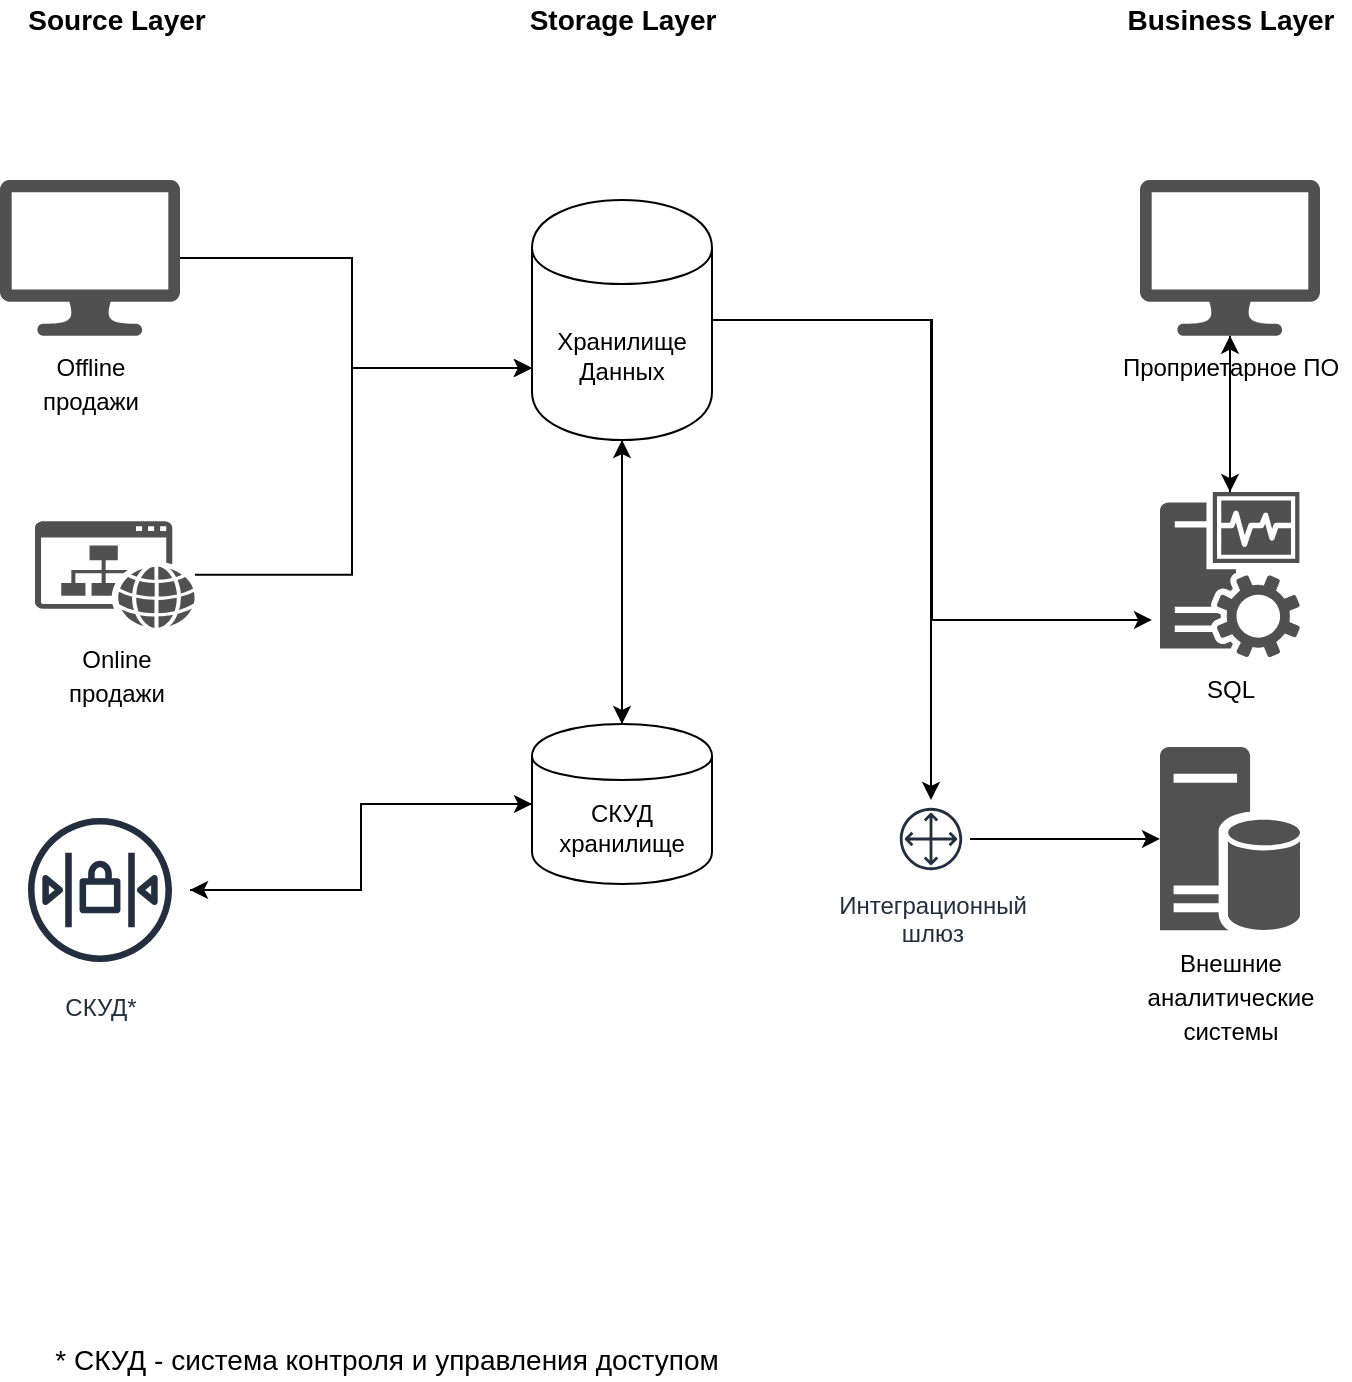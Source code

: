 <mxfile version="13.0.3" type="device"><diagram id="sYi34HLDItSVDibzMi63" name="Page-1"><mxGraphModel dx="1422" dy="822" grid="1" gridSize="10" guides="1" tooltips="1" connect="1" arrows="1" fold="1" page="1" pageScale="1" pageWidth="827" pageHeight="1169" background="#FFFFFF" math="0" shadow="0"><root><mxCell id="0"/><mxCell id="1" parent="0"/><mxCell id="V88Q8idmfSKoNvsYAzvU-1" value="&lt;span style=&quot;font-size: 14px;&quot;&gt;Source Layer&lt;/span&gt;" style="text;html=1;align=center;verticalAlign=middle;resizable=0;points=[];autosize=1;fontStyle=1;fontSize=14;" vertex="1" parent="1"><mxGeometry x="71.5" y="20" width="100" height="20" as="geometry"/></mxCell><mxCell id="V88Q8idmfSKoNvsYAzvU-2" value="Storage Layer" style="text;html=1;align=center;verticalAlign=middle;resizable=0;points=[];autosize=1;fontStyle=1;fontSize=14;" vertex="1" parent="1"><mxGeometry x="320" y="20" width="110" height="20" as="geometry"/></mxCell><mxCell id="V88Q8idmfSKoNvsYAzvU-3" value="Business Layer" style="text;html=1;align=center;verticalAlign=middle;resizable=0;points=[];autosize=1;fontStyle=1;fontSize=14;" vertex="1" parent="1"><mxGeometry x="619" y="20" width="120" height="20" as="geometry"/></mxCell><mxCell id="V88Q8idmfSKoNvsYAzvU-11" style="edgeStyle=orthogonalEdgeStyle;rounded=0;orthogonalLoop=1;jettySize=auto;html=1;entryX=0.5;entryY=0;entryDx=0;entryDy=0;exitX=0.5;exitY=1;exitDx=0;exitDy=0;" edge="1" parent="1" source="V88Q8idmfSKoNvsYAzvU-4" target="V88Q8idmfSKoNvsYAzvU-9"><mxGeometry relative="1" as="geometry"><mxPoint x="370" y="250" as="sourcePoint"/></mxGeometry></mxCell><mxCell id="V88Q8idmfSKoNvsYAzvU-47" style="edgeStyle=orthogonalEdgeStyle;rounded=0;orthogonalLoop=1;jettySize=auto;html=1;fontSize=14;entryX=-0.057;entryY=0.774;entryDx=0;entryDy=0;entryPerimeter=0;" edge="1" parent="1" source="V88Q8idmfSKoNvsYAzvU-4" target="V88Q8idmfSKoNvsYAzvU-33"><mxGeometry relative="1" as="geometry"><mxPoint x="520" y="320" as="targetPoint"/><Array as="points"><mxPoint x="530" y="180"/><mxPoint x="530" y="330"/></Array></mxGeometry></mxCell><mxCell id="V88Q8idmfSKoNvsYAzvU-49" style="edgeStyle=orthogonalEdgeStyle;rounded=0;orthogonalLoop=1;jettySize=auto;html=1;fontSize=14;" edge="1" parent="1" source="V88Q8idmfSKoNvsYAzvU-4" target="V88Q8idmfSKoNvsYAzvU-37"><mxGeometry relative="1" as="geometry"/></mxCell><mxCell id="V88Q8idmfSKoNvsYAzvU-4" value="Хранилище&lt;br&gt;Данных" style="shape=cylinder;whiteSpace=wrap;html=1;boundedLbl=1;backgroundOutline=1;aspect=fixed;" vertex="1" parent="1"><mxGeometry x="330" y="120" width="90" height="120" as="geometry"/></mxCell><mxCell id="V88Q8idmfSKoNvsYAzvU-10" style="edgeStyle=orthogonalEdgeStyle;rounded=0;orthogonalLoop=1;jettySize=auto;html=1;exitX=0.5;exitY=0;exitDx=0;exitDy=0;" edge="1" parent="1" source="V88Q8idmfSKoNvsYAzvU-9" target="V88Q8idmfSKoNvsYAzvU-4"><mxGeometry relative="1" as="geometry"/></mxCell><mxCell id="V88Q8idmfSKoNvsYAzvU-28" style="edgeStyle=orthogonalEdgeStyle;rounded=0;orthogonalLoop=1;jettySize=auto;html=1;fontSize=14;" edge="1" parent="1" source="V88Q8idmfSKoNvsYAzvU-9" target="V88Q8idmfSKoNvsYAzvU-22"><mxGeometry relative="1" as="geometry"/></mxCell><mxCell id="V88Q8idmfSKoNvsYAzvU-9" value="СКУД&lt;br&gt;хранилище" style="shape=cylinder;whiteSpace=wrap;html=1;boundedLbl=1;backgroundOutline=1;" vertex="1" parent="1"><mxGeometry x="330" y="382" width="90" height="80" as="geometry"/></mxCell><mxCell id="V88Q8idmfSKoNvsYAzvU-16" value="* СКУД - система контроля и управления доступом" style="text;html=1;align=center;verticalAlign=middle;resizable=0;points=[];autosize=1;fontSize=14;" vertex="1" parent="1"><mxGeometry x="81.5" y="690" width="350" height="20" as="geometry"/></mxCell><mxCell id="V88Q8idmfSKoNvsYAzvU-45" style="edgeStyle=orthogonalEdgeStyle;rounded=0;orthogonalLoop=1;jettySize=auto;html=1;entryX=0;entryY=0.7;entryDx=0;entryDy=0;fontSize=14;" edge="1" parent="1" source="V88Q8idmfSKoNvsYAzvU-19" target="V88Q8idmfSKoNvsYAzvU-4"><mxGeometry relative="1" as="geometry"><Array as="points"><mxPoint x="240" y="149"/><mxPoint x="240" y="204"/></Array></mxGeometry></mxCell><mxCell id="V88Q8idmfSKoNvsYAzvU-19" value="&lt;span style=&quot;font-size: 12px&quot;&gt;Offline&lt;/span&gt;&lt;br style=&quot;font-size: 12px&quot;&gt;&lt;span style=&quot;font-size: 12px&quot;&gt;продажи&lt;/span&gt;" style="pointerEvents=1;shadow=0;dashed=0;html=1;strokeColor=none;fillColor=#505050;labelPosition=center;verticalLabelPosition=bottom;verticalAlign=top;outlineConnect=0;align=center;shape=mxgraph.office.devices.lcd_monitor;fontSize=14;aspect=fixed;" vertex="1" parent="1"><mxGeometry x="64" y="110" width="90" height="77.87" as="geometry"/></mxCell><mxCell id="V88Q8idmfSKoNvsYAzvU-46" style="edgeStyle=orthogonalEdgeStyle;rounded=0;orthogonalLoop=1;jettySize=auto;html=1;fontSize=14;entryX=0;entryY=0.7;entryDx=0;entryDy=0;" edge="1" parent="1" source="V88Q8idmfSKoNvsYAzvU-21" target="V88Q8idmfSKoNvsYAzvU-4"><mxGeometry relative="1" as="geometry"><mxPoint x="240" y="200" as="targetPoint"/><Array as="points"><mxPoint x="240" y="307"/><mxPoint x="240" y="204"/></Array></mxGeometry></mxCell><mxCell id="V88Q8idmfSKoNvsYAzvU-21" value="&lt;span style=&quot;font-size: 12px&quot;&gt;Online&lt;/span&gt;&lt;br style=&quot;font-size: 12px&quot;&gt;&lt;span style=&quot;font-size: 12px&quot;&gt;продажи&lt;/span&gt;" style="pointerEvents=1;shadow=0;dashed=0;html=1;strokeColor=none;fillColor=#505050;labelPosition=center;verticalLabelPosition=bottom;verticalAlign=top;outlineConnect=0;align=center;shape=mxgraph.office.sites.website;fontSize=14;aspect=fixed;" vertex="1" parent="1"><mxGeometry x="81.5" y="280.67" width="80" height="53.33" as="geometry"/></mxCell><mxCell id="V88Q8idmfSKoNvsYAzvU-27" style="edgeStyle=orthogonalEdgeStyle;rounded=0;orthogonalLoop=1;jettySize=auto;html=1;entryX=0;entryY=0.5;entryDx=0;entryDy=0;fontSize=14;" edge="1" parent="1" source="V88Q8idmfSKoNvsYAzvU-22" target="V88Q8idmfSKoNvsYAzvU-9"><mxGeometry relative="1" as="geometry"/></mxCell><mxCell id="V88Q8idmfSKoNvsYAzvU-22" value="СКУД*" style="outlineConnect=0;fontColor=#232F3E;gradientColor=none;strokeColor=#232F3E;fillColor=#ffffff;dashed=0;verticalLabelPosition=bottom;verticalAlign=top;align=center;html=1;fontSize=12;fontStyle=0;aspect=fixed;shape=mxgraph.aws4.resourceIcon;resIcon=mxgraph.aws4.network_access_control_list;" vertex="1" parent="1"><mxGeometry x="69" y="420" width="90" height="90" as="geometry"/></mxCell><mxCell id="V88Q8idmfSKoNvsYAzvU-52" style="edgeStyle=orthogonalEdgeStyle;rounded=0;orthogonalLoop=1;jettySize=auto;html=1;fontSize=14;" edge="1" parent="1" source="V88Q8idmfSKoNvsYAzvU-31" target="V88Q8idmfSKoNvsYAzvU-33"><mxGeometry relative="1" as="geometry"/></mxCell><mxCell id="V88Q8idmfSKoNvsYAzvU-31" value="&lt;span style=&quot;font-size: 12px&quot;&gt;Проприетарное ПО&lt;/span&gt;" style="pointerEvents=1;shadow=0;dashed=0;html=1;strokeColor=none;fillColor=#505050;labelPosition=center;verticalLabelPosition=bottom;verticalAlign=top;outlineConnect=0;align=center;shape=mxgraph.office.devices.lcd_monitor;fontSize=14;aspect=fixed;" vertex="1" parent="1"><mxGeometry x="634" y="110" width="90" height="77.87" as="geometry"/></mxCell><mxCell id="V88Q8idmfSKoNvsYAzvU-51" style="edgeStyle=orthogonalEdgeStyle;rounded=0;orthogonalLoop=1;jettySize=auto;html=1;fontSize=14;" edge="1" parent="1" source="V88Q8idmfSKoNvsYAzvU-33" target="V88Q8idmfSKoNvsYAzvU-31"><mxGeometry relative="1" as="geometry"/></mxCell><mxCell id="V88Q8idmfSKoNvsYAzvU-33" value="&lt;span style=&quot;font-size: 12px&quot;&gt;SQL&lt;/span&gt;" style="pointerEvents=1;shadow=0;dashed=0;html=1;strokeColor=none;fillColor=#505050;labelPosition=center;verticalLabelPosition=bottom;verticalAlign=top;outlineConnect=0;align=center;shape=mxgraph.office.servers.monitoring_sql_reporting_services;fontSize=14;aspect=fixed;" vertex="1" parent="1"><mxGeometry x="644" y="266.04" width="70" height="82.6" as="geometry"/></mxCell><mxCell id="V88Q8idmfSKoNvsYAzvU-34" value="&lt;span style=&quot;font-size: 12px&quot;&gt;Внешние&lt;br&gt;аналитические&lt;br&gt;системы&lt;/span&gt;" style="pointerEvents=1;shadow=0;dashed=0;html=1;strokeColor=none;labelPosition=center;verticalLabelPosition=bottom;verticalAlign=top;align=center;fillColor=#515151;shape=mxgraph.mscae.enterprise.database_server;fontSize=14;aspect=fixed;" vertex="1" parent="1"><mxGeometry x="644" y="393.44" width="70" height="92.11" as="geometry"/></mxCell><mxCell id="V88Q8idmfSKoNvsYAzvU-53" style="edgeStyle=orthogonalEdgeStyle;rounded=0;orthogonalLoop=1;jettySize=auto;html=1;fontSize=14;" edge="1" parent="1" source="V88Q8idmfSKoNvsYAzvU-37" target="V88Q8idmfSKoNvsYAzvU-34"><mxGeometry relative="1" as="geometry"/></mxCell><mxCell id="V88Q8idmfSKoNvsYAzvU-37" value="Интеграционный&lt;br&gt;шлюз" style="outlineConnect=0;fontColor=#232F3E;gradientColor=none;strokeColor=#232F3E;fillColor=#ffffff;dashed=0;verticalLabelPosition=bottom;verticalAlign=top;align=center;html=1;fontSize=12;fontStyle=0;aspect=fixed;shape=mxgraph.aws4.resourceIcon;resIcon=mxgraph.aws4.customer_gateway;" vertex="1" parent="1"><mxGeometry x="510" y="420.0" width="39" height="39" as="geometry"/></mxCell></root></mxGraphModel></diagram></mxfile>